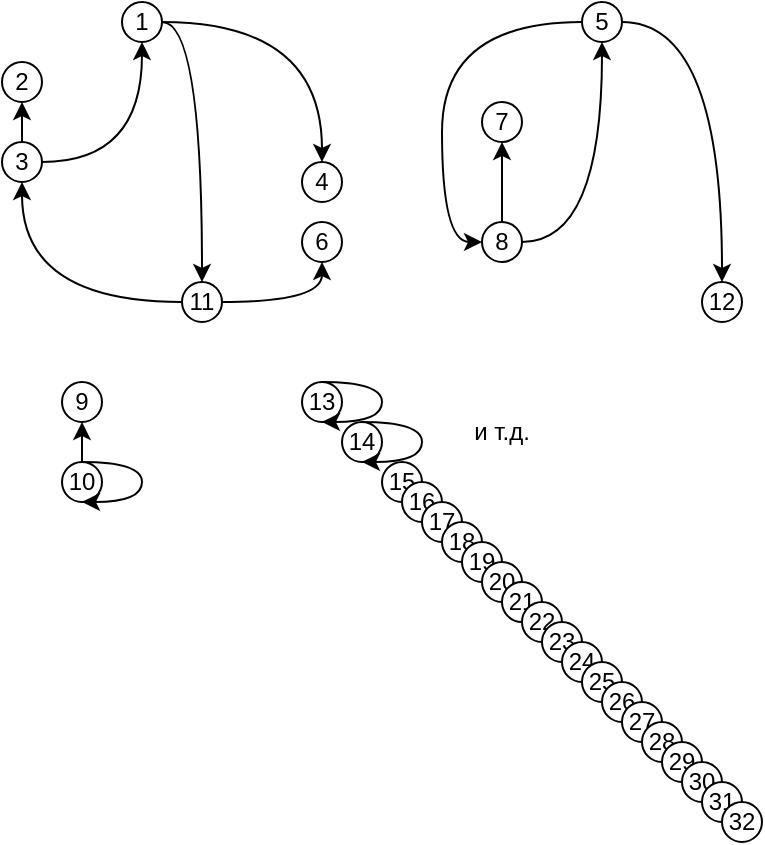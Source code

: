<mxfile version="22.1.11" type="device">
  <diagram name="Страница — 1" id="s04NQ5FAuffwA7Ac-LMz">
    <mxGraphModel dx="1273" dy="974" grid="1" gridSize="10" guides="1" tooltips="1" connect="1" arrows="1" fold="1" page="1" pageScale="1" pageWidth="827" pageHeight="1169" math="0" shadow="0">
      <root>
        <mxCell id="0" />
        <mxCell id="1" parent="0" />
        <mxCell id="Q1ugnNy5xDqH6ucsRMTy-70" style="edgeStyle=orthogonalEdgeStyle;rounded=0;orthogonalLoop=1;jettySize=auto;html=1;entryX=0.5;entryY=0;entryDx=0;entryDy=0;curved=1;" edge="1" parent="1" source="Q1ugnNy5xDqH6ucsRMTy-1" target="Q1ugnNy5xDqH6ucsRMTy-36">
          <mxGeometry relative="1" as="geometry" />
        </mxCell>
        <mxCell id="Q1ugnNy5xDqH6ucsRMTy-77" style="edgeStyle=orthogonalEdgeStyle;curved=1;rounded=0;orthogonalLoop=1;jettySize=auto;html=1;entryX=0.5;entryY=0;entryDx=0;entryDy=0;" edge="1" parent="1" source="Q1ugnNy5xDqH6ucsRMTy-1" target="Q1ugnNy5xDqH6ucsRMTy-43">
          <mxGeometry relative="1" as="geometry" />
        </mxCell>
        <mxCell id="Q1ugnNy5xDqH6ucsRMTy-1" value="1" style="ellipse;whiteSpace=wrap;html=1;aspect=fixed;" vertex="1" parent="1">
          <mxGeometry x="140" y="50" width="20" height="20" as="geometry" />
        </mxCell>
        <mxCell id="Q1ugnNy5xDqH6ucsRMTy-34" value="2" style="ellipse;whiteSpace=wrap;html=1;aspect=fixed;" vertex="1" parent="1">
          <mxGeometry x="80" y="80" width="20" height="20" as="geometry" />
        </mxCell>
        <mxCell id="Q1ugnNy5xDqH6ucsRMTy-67" style="edgeStyle=orthogonalEdgeStyle;rounded=0;orthogonalLoop=1;jettySize=auto;html=1;curved=1;" edge="1" parent="1" source="Q1ugnNy5xDqH6ucsRMTy-35" target="Q1ugnNy5xDqH6ucsRMTy-1">
          <mxGeometry relative="1" as="geometry" />
        </mxCell>
        <mxCell id="Q1ugnNy5xDqH6ucsRMTy-68" style="edgeStyle=orthogonalEdgeStyle;rounded=0;orthogonalLoop=1;jettySize=auto;html=1;curved=1;" edge="1" parent="1" source="Q1ugnNy5xDqH6ucsRMTy-35" target="Q1ugnNy5xDqH6ucsRMTy-34">
          <mxGeometry relative="1" as="geometry" />
        </mxCell>
        <mxCell id="Q1ugnNy5xDqH6ucsRMTy-35" value="3" style="ellipse;whiteSpace=wrap;html=1;aspect=fixed;" vertex="1" parent="1">
          <mxGeometry x="80" y="120" width="20" height="20" as="geometry" />
        </mxCell>
        <mxCell id="Q1ugnNy5xDqH6ucsRMTy-36" value="4" style="ellipse;whiteSpace=wrap;html=1;aspect=fixed;" vertex="1" parent="1">
          <mxGeometry x="230" y="130" width="20" height="20" as="geometry" />
        </mxCell>
        <mxCell id="Q1ugnNy5xDqH6ucsRMTy-74" style="edgeStyle=orthogonalEdgeStyle;curved=1;rounded=0;orthogonalLoop=1;jettySize=auto;html=1;entryX=0;entryY=0.5;entryDx=0;entryDy=0;" edge="1" parent="1" source="Q1ugnNy5xDqH6ucsRMTy-37" target="Q1ugnNy5xDqH6ucsRMTy-40">
          <mxGeometry relative="1" as="geometry" />
        </mxCell>
        <mxCell id="Q1ugnNy5xDqH6ucsRMTy-78" style="edgeStyle=orthogonalEdgeStyle;curved=1;rounded=0;orthogonalLoop=1;jettySize=auto;html=1;" edge="1" parent="1" source="Q1ugnNy5xDqH6ucsRMTy-37" target="Q1ugnNy5xDqH6ucsRMTy-45">
          <mxGeometry relative="1" as="geometry" />
        </mxCell>
        <mxCell id="Q1ugnNy5xDqH6ucsRMTy-37" value="5" style="ellipse;whiteSpace=wrap;html=1;aspect=fixed;" vertex="1" parent="1">
          <mxGeometry x="370" y="50" width="20" height="20" as="geometry" />
        </mxCell>
        <mxCell id="Q1ugnNy5xDqH6ucsRMTy-38" value="6" style="ellipse;whiteSpace=wrap;html=1;aspect=fixed;" vertex="1" parent="1">
          <mxGeometry x="230" y="160" width="20" height="20" as="geometry" />
        </mxCell>
        <mxCell id="Q1ugnNy5xDqH6ucsRMTy-39" value="7" style="ellipse;whiteSpace=wrap;html=1;aspect=fixed;" vertex="1" parent="1">
          <mxGeometry x="320" y="100" width="20" height="20" as="geometry" />
        </mxCell>
        <mxCell id="Q1ugnNy5xDqH6ucsRMTy-71" style="edgeStyle=orthogonalEdgeStyle;curved=1;rounded=0;orthogonalLoop=1;jettySize=auto;html=1;" edge="1" parent="1" source="Q1ugnNy5xDqH6ucsRMTy-40" target="Q1ugnNy5xDqH6ucsRMTy-37">
          <mxGeometry relative="1" as="geometry" />
        </mxCell>
        <mxCell id="Q1ugnNy5xDqH6ucsRMTy-73" style="edgeStyle=orthogonalEdgeStyle;curved=1;rounded=0;orthogonalLoop=1;jettySize=auto;html=1;" edge="1" parent="1" source="Q1ugnNy5xDqH6ucsRMTy-40" target="Q1ugnNy5xDqH6ucsRMTy-39">
          <mxGeometry relative="1" as="geometry" />
        </mxCell>
        <mxCell id="Q1ugnNy5xDqH6ucsRMTy-40" value="8" style="ellipse;whiteSpace=wrap;html=1;aspect=fixed;" vertex="1" parent="1">
          <mxGeometry x="320" y="160" width="20" height="20" as="geometry" />
        </mxCell>
        <mxCell id="Q1ugnNy5xDqH6ucsRMTy-41" value="9" style="ellipse;whiteSpace=wrap;html=1;aspect=fixed;" vertex="1" parent="1">
          <mxGeometry x="110" y="240" width="20" height="20" as="geometry" />
        </mxCell>
        <mxCell id="Q1ugnNy5xDqH6ucsRMTy-75" style="edgeStyle=orthogonalEdgeStyle;curved=1;rounded=0;orthogonalLoop=1;jettySize=auto;html=1;" edge="1" parent="1" source="Q1ugnNy5xDqH6ucsRMTy-42" target="Q1ugnNy5xDqH6ucsRMTy-41">
          <mxGeometry relative="1" as="geometry" />
        </mxCell>
        <mxCell id="Q1ugnNy5xDqH6ucsRMTy-42" value="10" style="ellipse;whiteSpace=wrap;html=1;aspect=fixed;" vertex="1" parent="1">
          <mxGeometry x="110" y="280" width="20" height="20" as="geometry" />
        </mxCell>
        <mxCell id="Q1ugnNy5xDqH6ucsRMTy-69" style="edgeStyle=orthogonalEdgeStyle;rounded=0;orthogonalLoop=1;jettySize=auto;html=1;curved=1;" edge="1" parent="1" source="Q1ugnNy5xDqH6ucsRMTy-43" target="Q1ugnNy5xDqH6ucsRMTy-35">
          <mxGeometry relative="1" as="geometry" />
        </mxCell>
        <mxCell id="Q1ugnNy5xDqH6ucsRMTy-72" style="edgeStyle=orthogonalEdgeStyle;curved=1;rounded=0;orthogonalLoop=1;jettySize=auto;html=1;" edge="1" parent="1" source="Q1ugnNy5xDqH6ucsRMTy-43" target="Q1ugnNy5xDqH6ucsRMTy-38">
          <mxGeometry relative="1" as="geometry" />
        </mxCell>
        <mxCell id="Q1ugnNy5xDqH6ucsRMTy-43" value="11" style="ellipse;whiteSpace=wrap;html=1;aspect=fixed;" vertex="1" parent="1">
          <mxGeometry x="170" y="190" width="20" height="20" as="geometry" />
        </mxCell>
        <mxCell id="Q1ugnNy5xDqH6ucsRMTy-45" value="12" style="ellipse;whiteSpace=wrap;html=1;aspect=fixed;" vertex="1" parent="1">
          <mxGeometry x="430" y="190" width="20" height="20" as="geometry" />
        </mxCell>
        <mxCell id="Q1ugnNy5xDqH6ucsRMTy-46" value="13" style="ellipse;whiteSpace=wrap;html=1;aspect=fixed;" vertex="1" parent="1">
          <mxGeometry x="230" y="240" width="20" height="20" as="geometry" />
        </mxCell>
        <mxCell id="Q1ugnNy5xDqH6ucsRMTy-47" value="14" style="ellipse;whiteSpace=wrap;html=1;aspect=fixed;" vertex="1" parent="1">
          <mxGeometry x="250" y="260" width="20" height="20" as="geometry" />
        </mxCell>
        <mxCell id="Q1ugnNy5xDqH6ucsRMTy-49" value="15" style="ellipse;whiteSpace=wrap;html=1;aspect=fixed;" vertex="1" parent="1">
          <mxGeometry x="270" y="280" width="20" height="20" as="geometry" />
        </mxCell>
        <mxCell id="Q1ugnNy5xDqH6ucsRMTy-50" value="16" style="ellipse;whiteSpace=wrap;html=1;aspect=fixed;" vertex="1" parent="1">
          <mxGeometry x="280" y="290" width="20" height="20" as="geometry" />
        </mxCell>
        <mxCell id="Q1ugnNy5xDqH6ucsRMTy-51" value="17" style="ellipse;whiteSpace=wrap;html=1;aspect=fixed;" vertex="1" parent="1">
          <mxGeometry x="290" y="300" width="20" height="20" as="geometry" />
        </mxCell>
        <mxCell id="Q1ugnNy5xDqH6ucsRMTy-52" value="18" style="ellipse;whiteSpace=wrap;html=1;aspect=fixed;" vertex="1" parent="1">
          <mxGeometry x="300" y="310" width="20" height="20" as="geometry" />
        </mxCell>
        <mxCell id="Q1ugnNy5xDqH6ucsRMTy-53" value="19" style="ellipse;whiteSpace=wrap;html=1;aspect=fixed;" vertex="1" parent="1">
          <mxGeometry x="310" y="320" width="20" height="20" as="geometry" />
        </mxCell>
        <mxCell id="Q1ugnNy5xDqH6ucsRMTy-54" value="20" style="ellipse;whiteSpace=wrap;html=1;aspect=fixed;" vertex="1" parent="1">
          <mxGeometry x="320" y="330" width="20" height="20" as="geometry" />
        </mxCell>
        <mxCell id="Q1ugnNy5xDqH6ucsRMTy-55" value="21" style="ellipse;whiteSpace=wrap;html=1;aspect=fixed;" vertex="1" parent="1">
          <mxGeometry x="330" y="340" width="20" height="20" as="geometry" />
        </mxCell>
        <mxCell id="Q1ugnNy5xDqH6ucsRMTy-56" value="22" style="ellipse;whiteSpace=wrap;html=1;aspect=fixed;" vertex="1" parent="1">
          <mxGeometry x="340" y="350" width="20" height="20" as="geometry" />
        </mxCell>
        <mxCell id="Q1ugnNy5xDqH6ucsRMTy-57" value="23" style="ellipse;whiteSpace=wrap;html=1;aspect=fixed;" vertex="1" parent="1">
          <mxGeometry x="350" y="360" width="20" height="20" as="geometry" />
        </mxCell>
        <mxCell id="Q1ugnNy5xDqH6ucsRMTy-58" value="24" style="ellipse;whiteSpace=wrap;html=1;aspect=fixed;" vertex="1" parent="1">
          <mxGeometry x="360" y="370" width="20" height="20" as="geometry" />
        </mxCell>
        <mxCell id="Q1ugnNy5xDqH6ucsRMTy-59" value="25" style="ellipse;whiteSpace=wrap;html=1;aspect=fixed;" vertex="1" parent="1">
          <mxGeometry x="370" y="380" width="20" height="20" as="geometry" />
        </mxCell>
        <mxCell id="Q1ugnNy5xDqH6ucsRMTy-60" value="26" style="ellipse;whiteSpace=wrap;html=1;aspect=fixed;" vertex="1" parent="1">
          <mxGeometry x="380" y="390" width="20" height="20" as="geometry" />
        </mxCell>
        <mxCell id="Q1ugnNy5xDqH6ucsRMTy-61" value="27" style="ellipse;whiteSpace=wrap;html=1;aspect=fixed;" vertex="1" parent="1">
          <mxGeometry x="390" y="400" width="20" height="20" as="geometry" />
        </mxCell>
        <mxCell id="Q1ugnNy5xDqH6ucsRMTy-62" value="28" style="ellipse;whiteSpace=wrap;html=1;aspect=fixed;" vertex="1" parent="1">
          <mxGeometry x="400" y="410" width="20" height="20" as="geometry" />
        </mxCell>
        <mxCell id="Q1ugnNy5xDqH6ucsRMTy-63" value="29" style="ellipse;whiteSpace=wrap;html=1;aspect=fixed;" vertex="1" parent="1">
          <mxGeometry x="410" y="420" width="20" height="20" as="geometry" />
        </mxCell>
        <mxCell id="Q1ugnNy5xDqH6ucsRMTy-64" value="30" style="ellipse;whiteSpace=wrap;html=1;aspect=fixed;" vertex="1" parent="1">
          <mxGeometry x="420" y="430" width="20" height="20" as="geometry" />
        </mxCell>
        <mxCell id="Q1ugnNy5xDqH6ucsRMTy-65" value="31" style="ellipse;whiteSpace=wrap;html=1;aspect=fixed;" vertex="1" parent="1">
          <mxGeometry x="430" y="440" width="20" height="20" as="geometry" />
        </mxCell>
        <mxCell id="Q1ugnNy5xDqH6ucsRMTy-66" value="32" style="ellipse;whiteSpace=wrap;html=1;aspect=fixed;" vertex="1" parent="1">
          <mxGeometry x="440" y="450" width="20" height="20" as="geometry" />
        </mxCell>
        <mxCell id="Q1ugnNy5xDqH6ucsRMTy-76" style="edgeStyle=orthogonalEdgeStyle;curved=1;rounded=0;orthogonalLoop=1;jettySize=auto;html=1;" edge="1" parent="1" source="Q1ugnNy5xDqH6ucsRMTy-42" target="Q1ugnNy5xDqH6ucsRMTy-42">
          <mxGeometry relative="1" as="geometry" />
        </mxCell>
        <mxCell id="Q1ugnNy5xDqH6ucsRMTy-79" style="edgeStyle=orthogonalEdgeStyle;curved=1;rounded=0;orthogonalLoop=1;jettySize=auto;html=1;" edge="1" parent="1" source="Q1ugnNy5xDqH6ucsRMTy-46" target="Q1ugnNy5xDqH6ucsRMTy-46">
          <mxGeometry relative="1" as="geometry" />
        </mxCell>
        <mxCell id="Q1ugnNy5xDqH6ucsRMTy-80" style="edgeStyle=orthogonalEdgeStyle;curved=1;rounded=0;orthogonalLoop=1;jettySize=auto;html=1;" edge="1" parent="1" source="Q1ugnNy5xDqH6ucsRMTy-47" target="Q1ugnNy5xDqH6ucsRMTy-47">
          <mxGeometry relative="1" as="geometry" />
        </mxCell>
        <mxCell id="Q1ugnNy5xDqH6ucsRMTy-81" value="и т.д." style="text;html=1;strokeColor=none;fillColor=none;align=center;verticalAlign=middle;whiteSpace=wrap;rounded=0;" vertex="1" parent="1">
          <mxGeometry x="300" y="250" width="60" height="30" as="geometry" />
        </mxCell>
      </root>
    </mxGraphModel>
  </diagram>
</mxfile>
